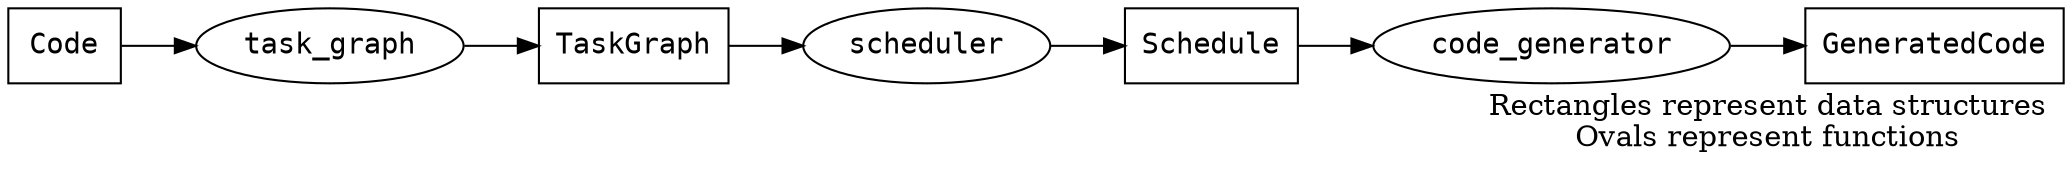 digraph G {
rankdir = LR;
//rankdir = TB;

//edge [fontname = "courier"];

label = "Rectangles represent data structures
Ovals represent functions
";
labeljust=right;

node [shape = "rectangle", fontname = "courier"];
//------------------------------------------------------------
Code [label = "Code"];
TaskGraph [label = "TaskGraph"];
Schedule [label = "Schedule"];
GeneratedCode [label = "GeneratedCode"];

node [shape = "oval"];
//------------------------------------------------------------
task_graph [label = "task_graph"];
scheduler [label = "scheduler"];
code_generator [label = "code_generator"];

Code -> task_graph;
task_graph -> TaskGraph;
TaskGraph -> scheduler;
scheduler -> Schedule;
Schedule -> code_generator;
code_generator -> GeneratedCode;

}
